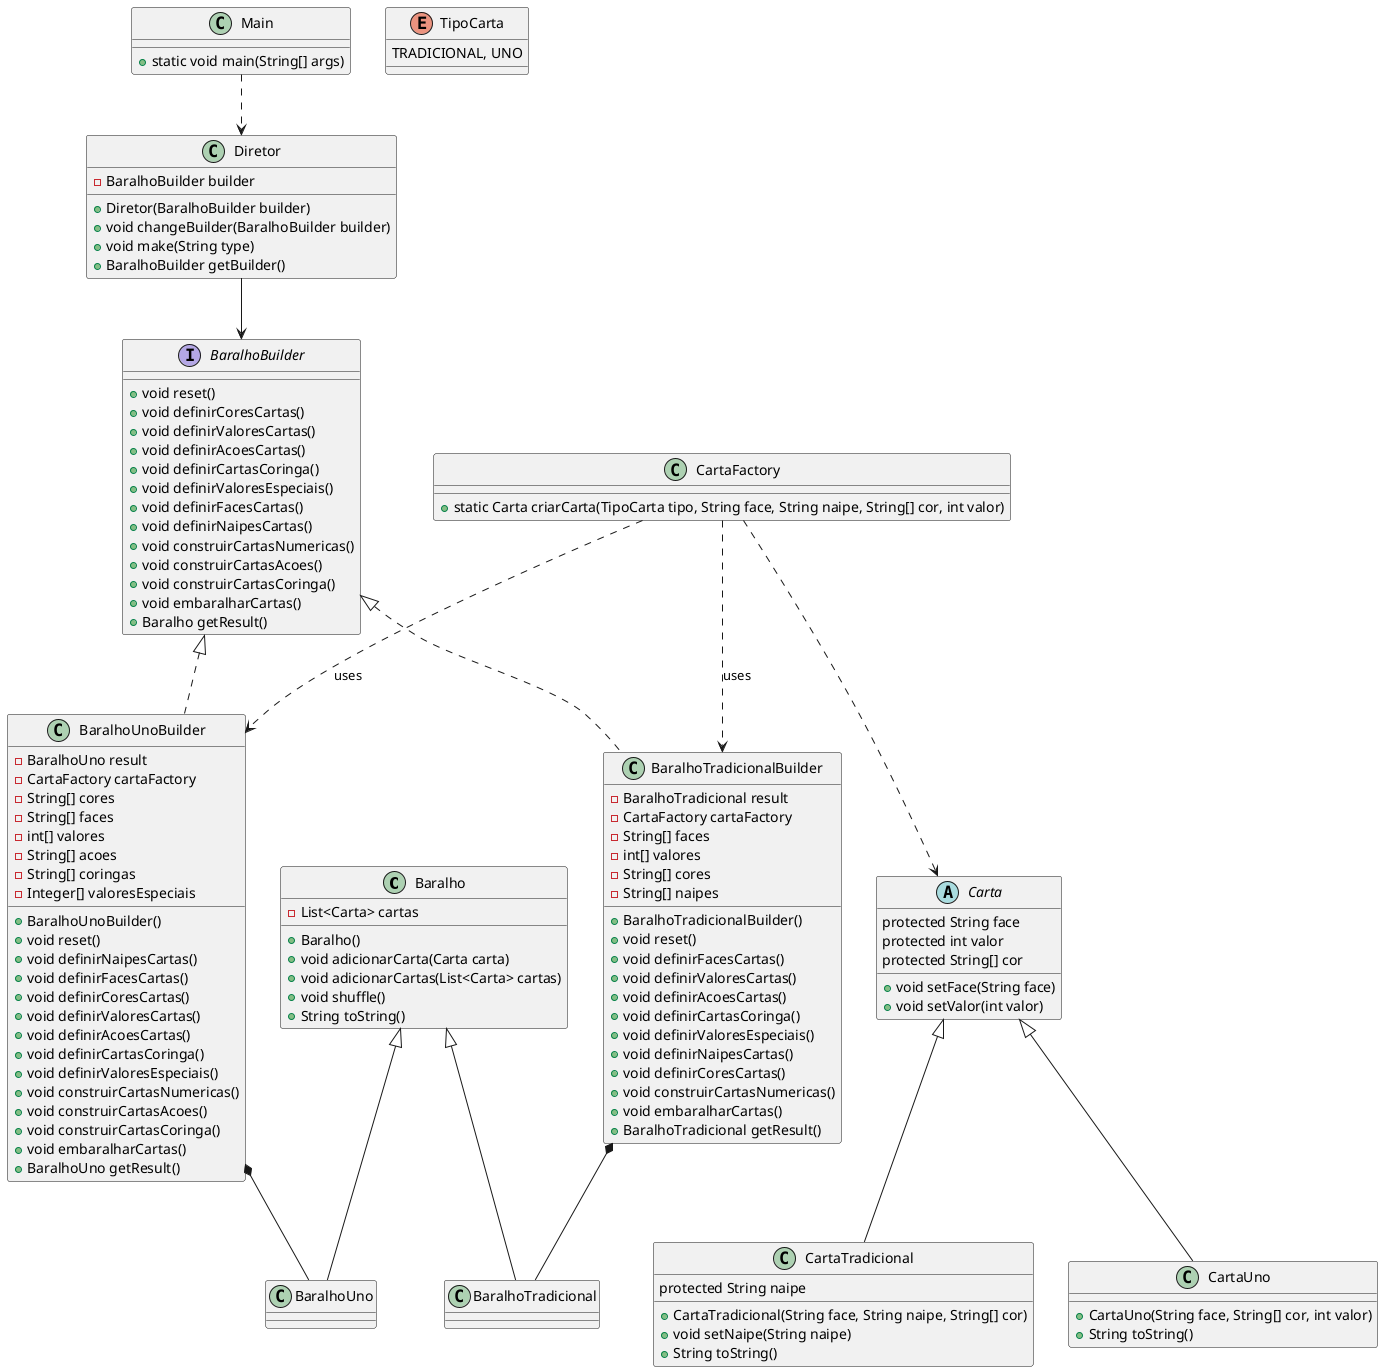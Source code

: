 @startuml

class Baralho {
    - List<Carta> cartas
    + Baralho()
    + void adicionarCarta(Carta carta)
    + void adicionarCartas(List<Carta> cartas)
    + void shuffle()
    + String toString()
}

class BaralhoUno extends Baralho {
}

class BaralhoTradicional extends Baralho {
}

abstract class Carta {
    protected String face
    protected int valor
    protected String[] cor
    + void setFace(String face)
    + void setValor(int valor)
}

class CartaUno extends Carta {
    + CartaUno(String face, String[] cor, int valor)
    + String toString()
}

class CartaTradicional extends Carta {
    protected String naipe
    + CartaTradicional(String face, String naipe, String[] cor)
    + void setNaipe(String naipe)
    + String toString()
}

interface BaralhoBuilder {
    + void reset()
    + void definirCoresCartas()
    + void definirValoresCartas()
    + void definirAcoesCartas()
    + void definirCartasCoringa()
    + void definirValoresEspeciais()
    + void definirFacesCartas()
    + void definirNaipesCartas()
    + void construirCartasNumericas()
    + void construirCartasAcoes()
    + void construirCartasCoringa()
    + void embaralharCartas()
    + Baralho getResult()
}

class BaralhoUnoBuilder implements BaralhoBuilder {
    - BaralhoUno result
    - CartaFactory cartaFactory
    - String[] cores
    - String[] faces
    - int[] valores
    - String[] acoes
    - String[] coringas
    - Integer[] valoresEspeciais
    + BaralhoUnoBuilder()
    + void reset()
    + void definirNaipesCartas()
    + void definirFacesCartas()
    + void definirCoresCartas()
    + void definirValoresCartas()
    + void definirAcoesCartas()
    + void definirCartasCoringa()
    + void definirValoresEspeciais()
    + void construirCartasNumericas()
    + void construirCartasAcoes()
    + void construirCartasCoringa()
    + void embaralharCartas()
    + BaralhoUno getResult()
}

class BaralhoTradicionalBuilder implements BaralhoBuilder {
    - BaralhoTradicional result
    - CartaFactory cartaFactory
    - String[] faces
    - int[] valores
    - String[] cores
    - String[] naipes
    + BaralhoTradicionalBuilder()
    + void reset()
    + void definirFacesCartas()
    + void definirValoresCartas()
    + void definirAcoesCartas()
    + void definirCartasCoringa()
    + void definirValoresEspeciais()
    + void definirNaipesCartas()
    + void definirCoresCartas()
    + void construirCartasNumericas()
    + void embaralharCartas()
    + BaralhoTradicional getResult()
}

class CartaFactory {
    + static Carta criarCarta(TipoCarta tipo, String face, String naipe, String[] cor, int valor)
}

enum TipoCarta {
    TRADICIONAL, UNO
}

class Diretor {
    - BaralhoBuilder builder
    + Diretor(BaralhoBuilder builder)
    + void changeBuilder(BaralhoBuilder builder)
    + void make(String type)
    + BaralhoBuilder getBuilder()
}

class Main {
    + static void main(String[] args)
}

BaralhoUnoBuilder *-- BaralhoUno
BaralhoTradicionalBuilder *-- BaralhoTradicional
CartaFactory ..> Carta
CartaFactory ..> BaralhoUnoBuilder : "uses"
CartaFactory ..> BaralhoTradicionalBuilder : "uses"

Diretor --> BaralhoBuilder
Main ..> Diretor

@enduml
